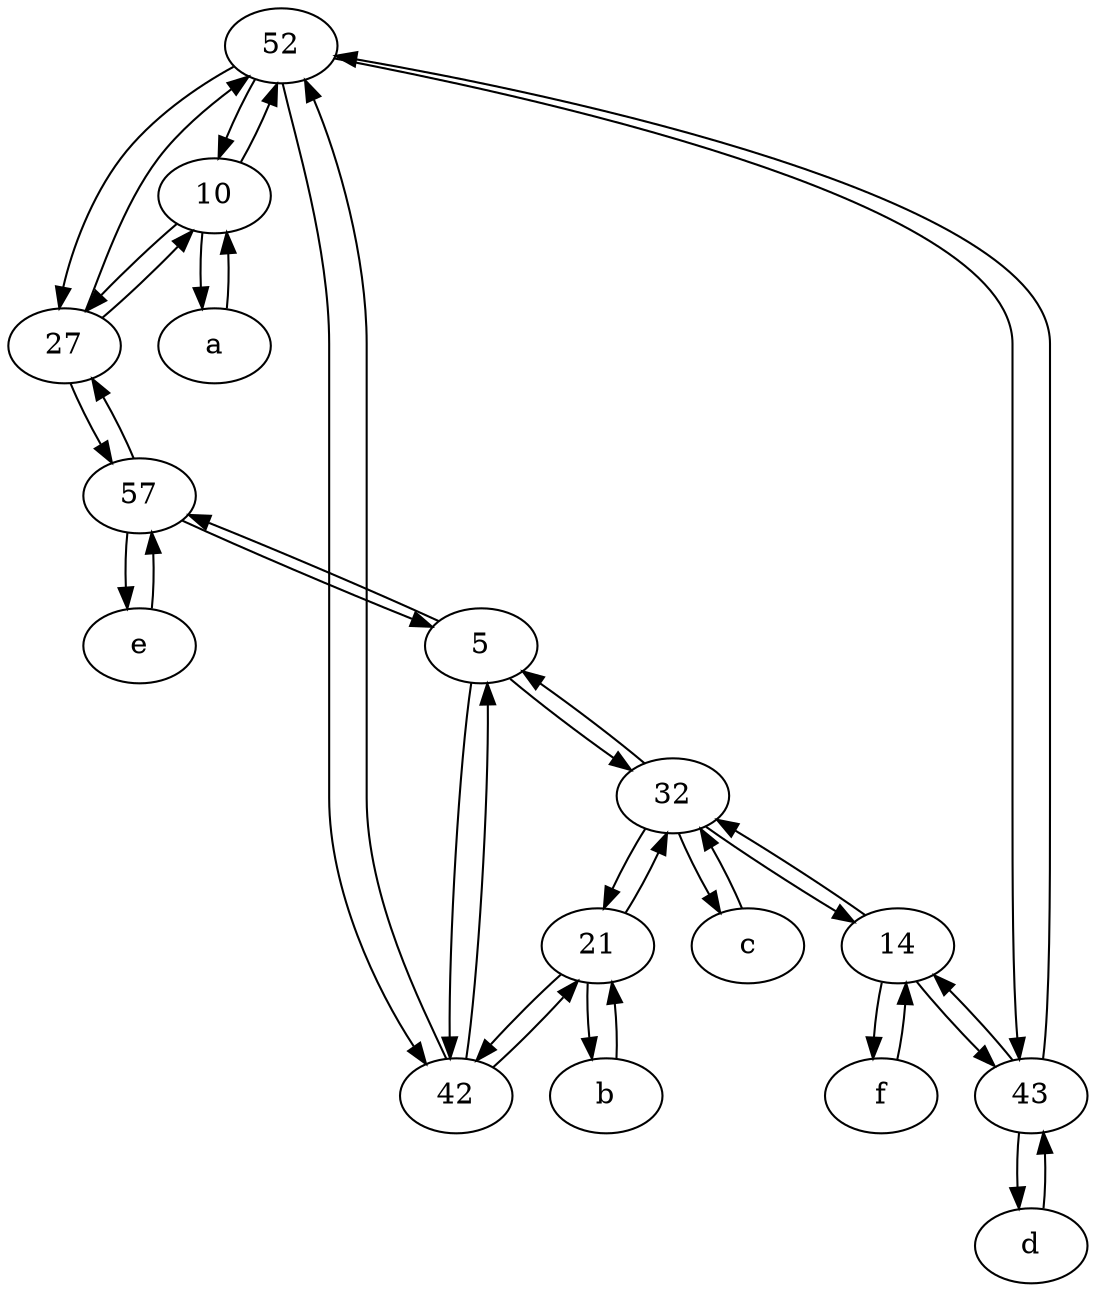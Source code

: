 digraph  {
	52;
	e [pos="30,50!"];
	10;
	21;
	c [pos="20,10!"];
	57;
	27;
	f [pos="15,45!"];
	42;
	43;
	d [pos="20,30!"];
	a [pos="40,10!"];
	b [pos="50,20!"];
	32;
	5;
	14;
	5 -> 42;
	32 -> 21;
	52 -> 27;
	10 -> 52;
	32 -> c;
	e -> 57;
	10 -> a;
	5 -> 57;
	43 -> 14;
	52 -> 10;
	5 -> 32;
	27 -> 52;
	57 -> e;
	21 -> 32;
	42 -> 52;
	42 -> 21;
	57 -> 5;
	10 -> 27;
	27 -> 10;
	43 -> d;
	d -> 43;
	32 -> 5;
	43 -> 52;
	14 -> f;
	57 -> 27;
	f -> 14;
	52 -> 43;
	27 -> 57;
	b -> 21;
	21 -> b;
	14 -> 43;
	14 -> 32;
	42 -> 5;
	a -> 10;
	21 -> 42;
	52 -> 42;
	c -> 32;
	32 -> 14;

	}